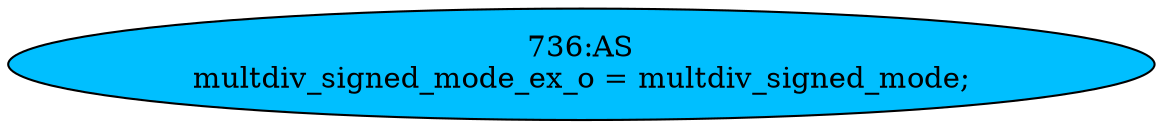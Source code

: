 strict digraph "" {
	node [label="\N"];
	"736:AS"	 [ast="<pyverilog.vparser.ast.Assign object at 0x7f2237105290>",
		def_var="['multdiv_signed_mode_ex_o']",
		fillcolor=deepskyblue,
		label="736:AS
multdiv_signed_mode_ex_o = multdiv_signed_mode;",
		statements="[]",
		style=filled,
		typ=Assign,
		use_var="['multdiv_signed_mode']"];
}
